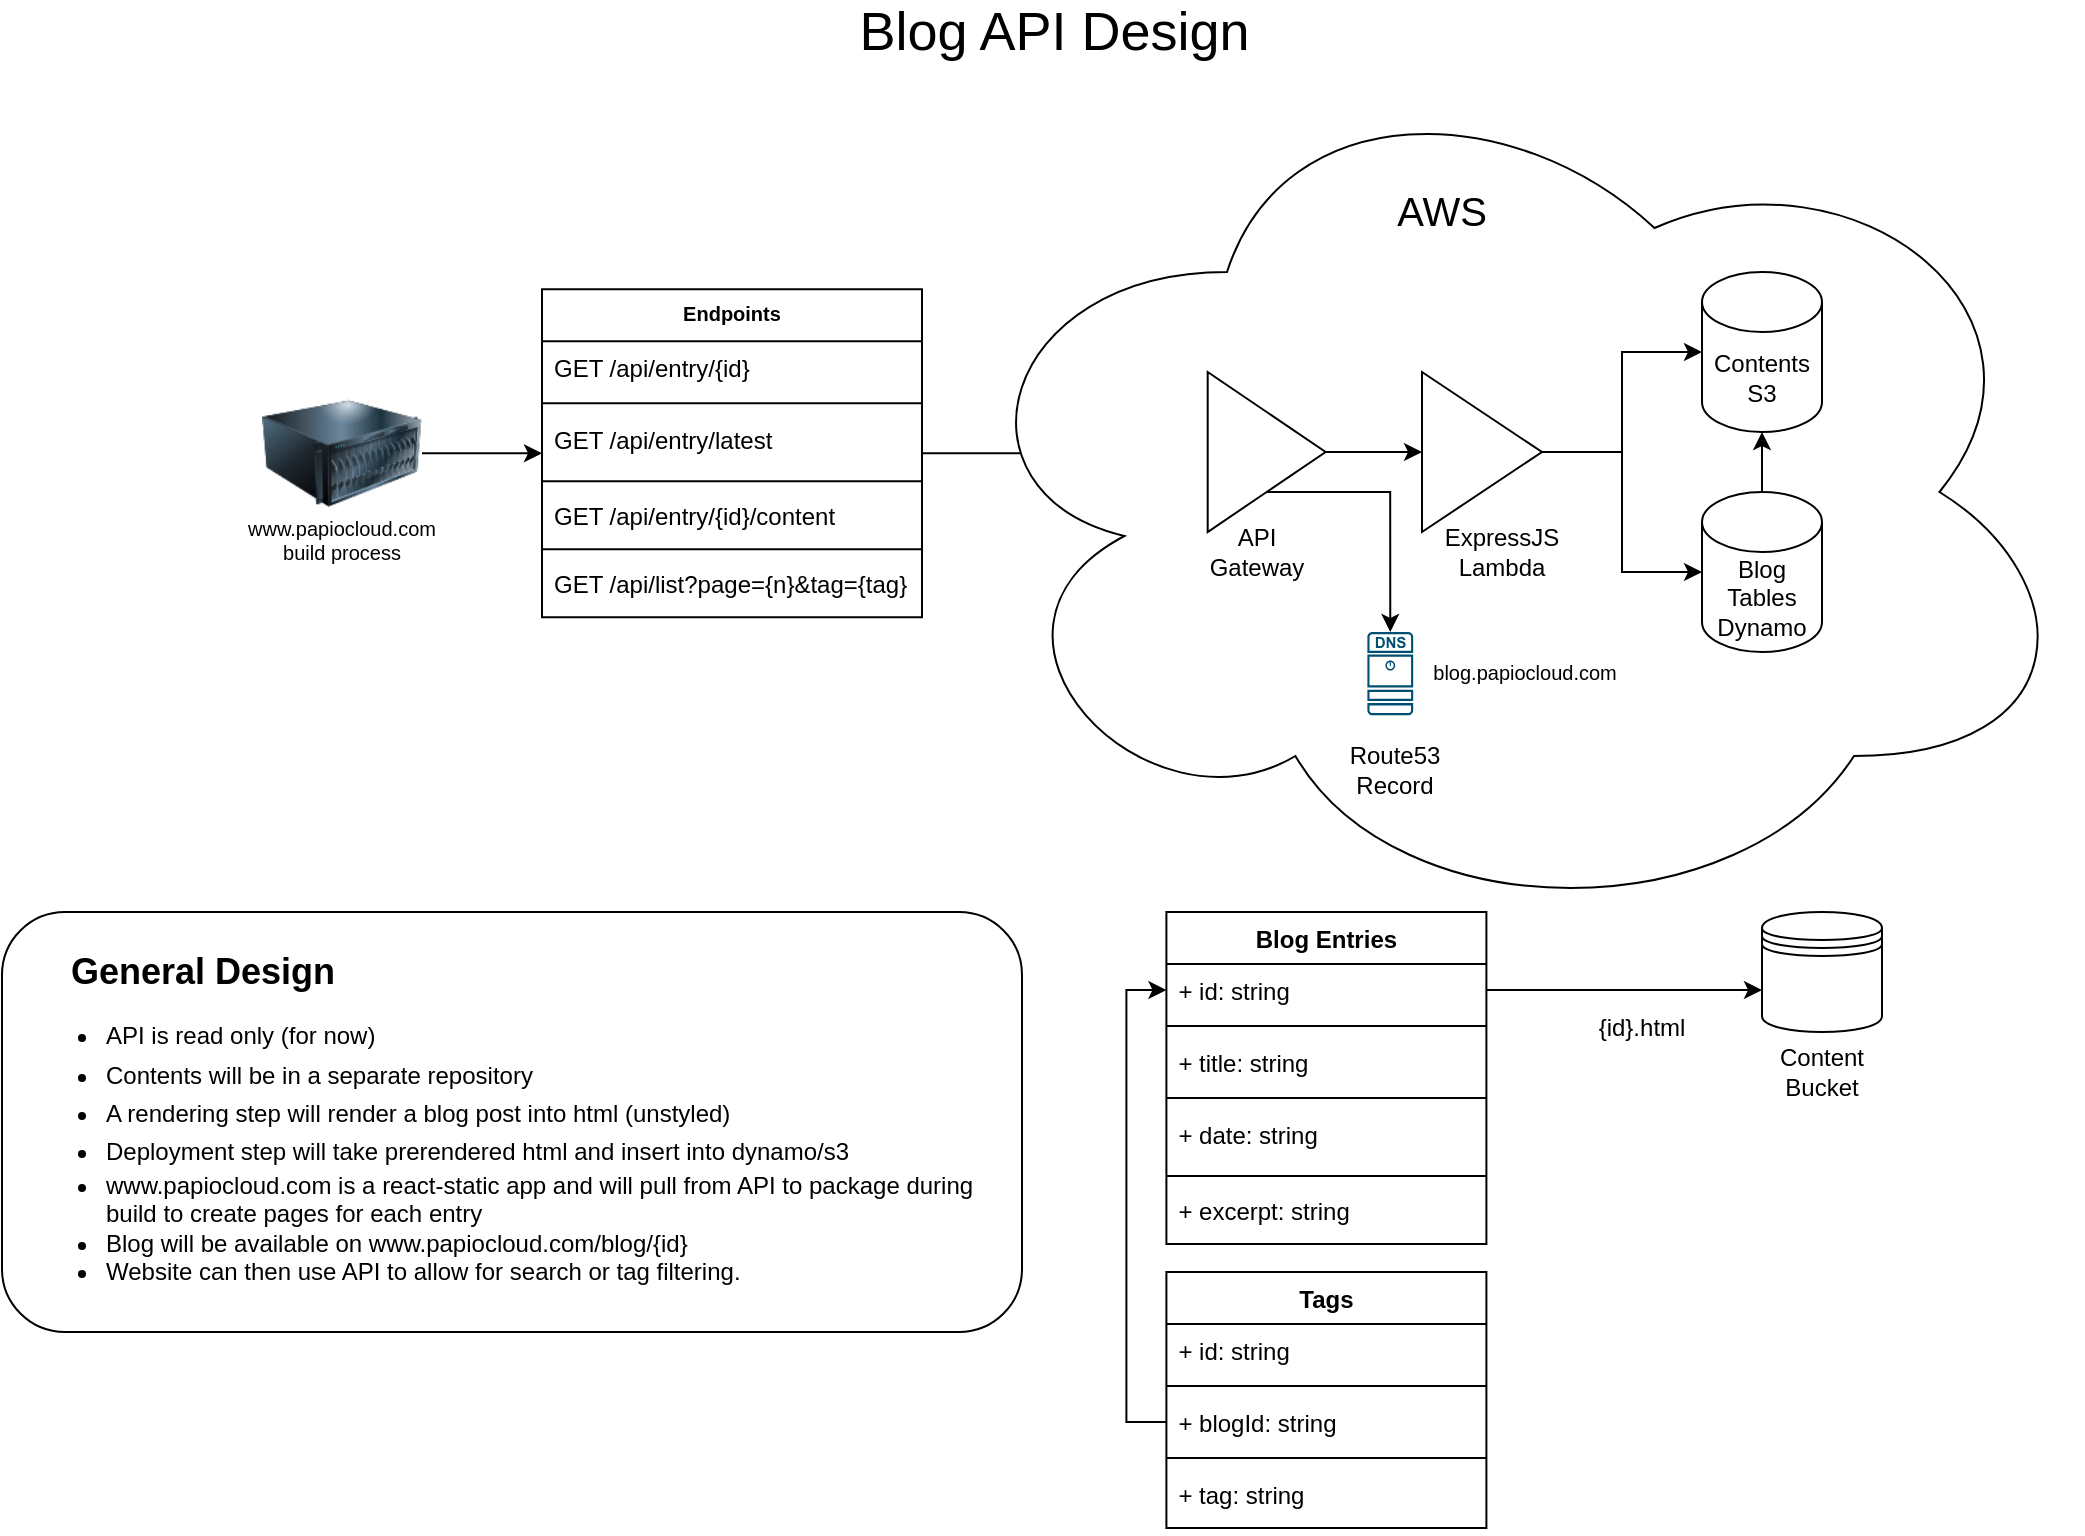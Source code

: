 <mxfile version="14.6.13" type="device"><diagram id="H3gOBLDHYT3e2GmPIiFR" name="Page-1"><mxGraphModel dx="1106" dy="1003" grid="1" gridSize="10" guides="1" tooltips="1" connect="1" arrows="1" fold="1" page="1" pageScale="1" pageWidth="1100" pageHeight="850" math="0" shadow="0"><root><mxCell id="0"/><mxCell id="1" parent="0"/><mxCell id="1vNg-IgSrtvpcGzacLGx-53" style="edgeStyle=orthogonalEdgeStyle;rounded=0;orthogonalLoop=1;jettySize=auto;html=1;entryX=0;entryY=0.5;entryDx=0;entryDy=0;fontSize=10;" parent="1" source="1vNg-IgSrtvpcGzacLGx-43" target="1vNg-IgSrtvpcGzacLGx-17" edge="1"><mxGeometry relative="1" as="geometry"/></mxCell><mxCell id="1vNg-IgSrtvpcGzacLGx-61" value="" style="group" parent="1" vertex="1" connectable="0"><mxGeometry x="180" y="198.62" width="300" height="164" as="geometry"/></mxCell><mxCell id="1vNg-IgSrtvpcGzacLGx-43" value="Endpoints" style="swimlane;fontStyle=1;align=center;verticalAlign=top;childLayout=stackLayout;horizontal=1;startSize=26;horizontalStack=0;resizeParent=1;resizeParentMax=0;resizeLast=0;collapsible=1;marginBottom=0;fontSize=10;" parent="1vNg-IgSrtvpcGzacLGx-61" vertex="1"><mxGeometry x="110" width="190" height="164" as="geometry"/></mxCell><mxCell id="1vNg-IgSrtvpcGzacLGx-44" value="GET /api/entry/{id}" style="text;strokeColor=none;fillColor=none;align=left;verticalAlign=top;spacingLeft=4;spacingRight=4;overflow=hidden;rotatable=0;points=[[0,0.5],[1,0.5]];portConstraint=eastwest;opacity=0;" parent="1vNg-IgSrtvpcGzacLGx-43" vertex="1"><mxGeometry y="26" width="190" height="26" as="geometry"/></mxCell><mxCell id="1vNg-IgSrtvpcGzacLGx-60" value="" style="line;strokeWidth=1;rotatable=0;dashed=0;labelPosition=right;align=left;verticalAlign=middle;spacingTop=0;spacingLeft=6;points=[];portConstraint=eastwest;fontSize=10;" parent="1vNg-IgSrtvpcGzacLGx-43" vertex="1"><mxGeometry y="52" width="190" height="10" as="geometry"/></mxCell><mxCell id="1vNg-IgSrtvpcGzacLGx-59" value="GET /api/entry/latest" style="text;strokeColor=none;fillColor=none;spacingLeft=4;spacingRight=4;overflow=hidden;rotatable=0;points=[[0,0.5],[1,0.5]];portConstraint=eastwest;fontSize=12;align=left;opacity=0;" parent="1vNg-IgSrtvpcGzacLGx-43" vertex="1"><mxGeometry y="62" width="190" height="30" as="geometry"/></mxCell><mxCell id="1vNg-IgSrtvpcGzacLGx-45" value="" style="line;strokeWidth=1;fillColor=none;align=left;verticalAlign=middle;spacingTop=-1;spacingLeft=3;spacingRight=3;rotatable=0;labelPosition=right;points=[];portConstraint=eastwest;" parent="1vNg-IgSrtvpcGzacLGx-43" vertex="1"><mxGeometry y="92" width="190" height="8" as="geometry"/></mxCell><mxCell id="1vNg-IgSrtvpcGzacLGx-46" value="GET /api/entry/{id}/content" style="text;strokeColor=none;fillColor=none;align=left;verticalAlign=top;spacingLeft=4;spacingRight=4;overflow=hidden;rotatable=0;points=[[0,0.5],[1,0.5]];portConstraint=eastwest;opacity=0;" parent="1vNg-IgSrtvpcGzacLGx-43" vertex="1"><mxGeometry y="100" width="190" height="26" as="geometry"/></mxCell><mxCell id="1vNg-IgSrtvpcGzacLGx-49" value="" style="line;strokeWidth=1;fillColor=none;align=left;verticalAlign=middle;spacingTop=-1;spacingLeft=3;spacingRight=3;rotatable=0;labelPosition=right;points=[];portConstraint=eastwest;fontSize=10;" parent="1vNg-IgSrtvpcGzacLGx-43" vertex="1"><mxGeometry y="126" width="190" height="8" as="geometry"/></mxCell><mxCell id="1vNg-IgSrtvpcGzacLGx-47" value="GET /api/list?page={n}&amp;tag={tag}" style="text;strokeColor=none;fillColor=none;spacingLeft=4;spacingRight=4;overflow=hidden;rotatable=0;points=[[0,0.5],[1,0.5]];portConstraint=eastwest;fontSize=12;opacity=0;" parent="1vNg-IgSrtvpcGzacLGx-43" vertex="1"><mxGeometry y="134" width="190" height="30" as="geometry"/></mxCell><mxCell id="1vNg-IgSrtvpcGzacLGx-55" style="edgeStyle=orthogonalEdgeStyle;rounded=0;orthogonalLoop=1;jettySize=auto;html=1;entryX=0;entryY=0.5;entryDx=0;entryDy=0;fontSize=10;exitX=1;exitY=0.5;exitDx=0;exitDy=0;" parent="1vNg-IgSrtvpcGzacLGx-61" source="1vNg-IgSrtvpcGzacLGx-97" target="1vNg-IgSrtvpcGzacLGx-43" edge="1"><mxGeometry relative="1" as="geometry"><mxPoint x="75.6" y="82.08" as="sourcePoint"/></mxGeometry></mxCell><mxCell id="1vNg-IgSrtvpcGzacLGx-129" value="" style="group" parent="1vNg-IgSrtvpcGzacLGx-61" vertex="1" connectable="0"><mxGeometry x="-30" y="42" width="80" height="97.38" as="geometry"/></mxCell><mxCell id="1vNg-IgSrtvpcGzacLGx-41" value="www.papiocloud.com build process" style="text;html=1;strokeColor=none;fillColor=none;align=center;verticalAlign=middle;whiteSpace=wrap;rounded=0;fontSize=10;" parent="1vNg-IgSrtvpcGzacLGx-129" vertex="1"><mxGeometry x="20" y="69.38" width="40" height="28" as="geometry"/></mxCell><mxCell id="1vNg-IgSrtvpcGzacLGx-97" value="" style="image;html=1;image=img/lib/clip_art/computers/Server_128x128.png;fontSize=12;strokeColor=#000000;align=left;" parent="1vNg-IgSrtvpcGzacLGx-129" vertex="1"><mxGeometry width="80" height="80" as="geometry"/></mxCell><mxCell id="1vNg-IgSrtvpcGzacLGx-72" value="Blog Entries" style="swimlane;fontStyle=1;align=center;verticalAlign=top;childLayout=stackLayout;horizontal=1;startSize=26;horizontalStack=0;resizeParent=1;resizeParentMax=0;resizeLast=0;collapsible=1;marginBottom=0;fontSize=12;" parent="1" vertex="1"><mxGeometry x="602.2" y="510" width="160" height="166" as="geometry"/></mxCell><mxCell id="1vNg-IgSrtvpcGzacLGx-73" value="+ id: string" style="text;strokeColor=none;fillColor=none;align=left;verticalAlign=top;spacingLeft=4;spacingRight=4;overflow=hidden;rotatable=0;points=[[0,0.5],[1,0.5]];portConstraint=eastwest;opacity=0;" parent="1vNg-IgSrtvpcGzacLGx-72" vertex="1"><mxGeometry y="26" width="160" height="26" as="geometry"/></mxCell><mxCell id="1vNg-IgSrtvpcGzacLGx-74" value="" style="line;strokeWidth=1;rotatable=0;dashed=0;labelPosition=right;align=left;verticalAlign=middle;spacingTop=0;spacingLeft=6;points=[];portConstraint=eastwest;fontSize=10;" parent="1vNg-IgSrtvpcGzacLGx-72" vertex="1"><mxGeometry y="52" width="160" height="10" as="geometry"/></mxCell><mxCell id="1vNg-IgSrtvpcGzacLGx-80" value="+ title: string" style="text;strokeColor=none;fillColor=none;align=left;verticalAlign=top;spacingLeft=4;spacingRight=4;overflow=hidden;rotatable=0;points=[[0,0.5],[1,0.5]];portConstraint=eastwest;fontSize=12;opacity=0;" parent="1vNg-IgSrtvpcGzacLGx-72" vertex="1"><mxGeometry y="62" width="160" height="26" as="geometry"/></mxCell><mxCell id="1vNg-IgSrtvpcGzacLGx-82" value="" style="line;strokeWidth=1;rotatable=0;dashed=0;labelPosition=right;align=left;verticalAlign=middle;spacingTop=0;spacingLeft=6;points=[];portConstraint=eastwest;fontSize=12;" parent="1vNg-IgSrtvpcGzacLGx-72" vertex="1"><mxGeometry y="88" width="160" height="10" as="geometry"/></mxCell><mxCell id="1vNg-IgSrtvpcGzacLGx-75" value="+ date: string" style="text;strokeColor=none;fillColor=none;spacingLeft=4;spacingRight=4;overflow=hidden;rotatable=0;points=[[0,0.5],[1,0.5]];portConstraint=eastwest;fontSize=12;align=left;opacity=0;" parent="1vNg-IgSrtvpcGzacLGx-72" vertex="1"><mxGeometry y="98" width="160" height="30" as="geometry"/></mxCell><mxCell id="1vNg-IgSrtvpcGzacLGx-78" value="" style="line;strokeWidth=1;fillColor=none;align=left;verticalAlign=middle;spacingTop=-1;spacingLeft=3;spacingRight=3;rotatable=0;labelPosition=right;points=[];portConstraint=eastwest;fontSize=10;" parent="1vNg-IgSrtvpcGzacLGx-72" vertex="1"><mxGeometry y="128" width="160" height="8" as="geometry"/></mxCell><mxCell id="1vNg-IgSrtvpcGzacLGx-79" value="+ excerpt: string" style="text;strokeColor=none;fillColor=none;spacingLeft=4;spacingRight=4;overflow=hidden;rotatable=0;points=[[0,0.5],[1,0.5]];portConstraint=eastwest;fontSize=12;opacity=0;" parent="1vNg-IgSrtvpcGzacLGx-72" vertex="1"><mxGeometry y="136" width="160" height="30" as="geometry"/></mxCell><mxCell id="1vNg-IgSrtvpcGzacLGx-86" value="" style="group" parent="1" vertex="1" connectable="0"><mxGeometry x="490" y="80" width="570" height="440" as="geometry"/></mxCell><mxCell id="1vNg-IgSrtvpcGzacLGx-5" value="" style="ellipse;shape=cloud;whiteSpace=wrap;html=1;" parent="1vNg-IgSrtvpcGzacLGx-86" vertex="1"><mxGeometry width="570" height="440" as="geometry"/></mxCell><mxCell id="1vNg-IgSrtvpcGzacLGx-3" value="Blog&lt;br&gt;Tables&lt;br&gt;Dynamo" style="shape=cylinder3;whiteSpace=wrap;html=1;boundedLbl=1;backgroundOutline=1;size=15;" parent="1vNg-IgSrtvpcGzacLGx-86" vertex="1"><mxGeometry x="380" y="220" width="60" height="80" as="geometry"/></mxCell><mxCell id="1vNg-IgSrtvpcGzacLGx-4" value="Contents&lt;br&gt;S3" style="shape=cylinder3;whiteSpace=wrap;html=1;boundedLbl=1;backgroundOutline=1;size=15;" parent="1vNg-IgSrtvpcGzacLGx-86" vertex="1"><mxGeometry x="380" y="110" width="60" height="80" as="geometry"/></mxCell><mxCell id="1vNg-IgSrtvpcGzacLGx-10" value="" style="endArrow=classic;html=1;entryX=0.5;entryY=1;entryDx=0;entryDy=0;entryPerimeter=0;" parent="1vNg-IgSrtvpcGzacLGx-86" target="1vNg-IgSrtvpcGzacLGx-4" edge="1"><mxGeometry width="50" height="50" relative="1" as="geometry"><mxPoint x="410" y="220" as="sourcePoint"/><mxPoint x="350" y="420" as="targetPoint"/></mxGeometry></mxCell><mxCell id="1vNg-IgSrtvpcGzacLGx-25" value="" style="group" parent="1vNg-IgSrtvpcGzacLGx-86" vertex="1" connectable="0"><mxGeometry x="240" y="160" width="75" height="100" as="geometry"/></mxCell><mxCell id="1vNg-IgSrtvpcGzacLGx-18" value="" style="triangle;whiteSpace=wrap;html=1;" parent="1vNg-IgSrtvpcGzacLGx-25" vertex="1"><mxGeometry width="60" height="80" as="geometry"/></mxCell><mxCell id="1vNg-IgSrtvpcGzacLGx-23" value="ExpressJS Lambda" style="text;html=1;strokeColor=none;fillColor=none;align=center;verticalAlign=middle;whiteSpace=wrap;rounded=0;" parent="1vNg-IgSrtvpcGzacLGx-25" vertex="1"><mxGeometry x="5" y="80" width="70" height="20" as="geometry"/></mxCell><mxCell id="1vNg-IgSrtvpcGzacLGx-26" style="edgeStyle=orthogonalEdgeStyle;rounded=0;orthogonalLoop=1;jettySize=auto;html=1;exitX=1;exitY=0.5;exitDx=0;exitDy=0;entryX=0;entryY=0.5;entryDx=0;entryDy=0;" parent="1vNg-IgSrtvpcGzacLGx-86" source="1vNg-IgSrtvpcGzacLGx-17" target="1vNg-IgSrtvpcGzacLGx-18" edge="1"><mxGeometry relative="1" as="geometry"/></mxCell><mxCell id="1vNg-IgSrtvpcGzacLGx-27" style="edgeStyle=orthogonalEdgeStyle;rounded=0;orthogonalLoop=1;jettySize=auto;html=1;" parent="1vNg-IgSrtvpcGzacLGx-86" source="1vNg-IgSrtvpcGzacLGx-18" target="1vNg-IgSrtvpcGzacLGx-4" edge="1"><mxGeometry relative="1" as="geometry"/></mxCell><mxCell id="1vNg-IgSrtvpcGzacLGx-28" style="edgeStyle=orthogonalEdgeStyle;rounded=0;orthogonalLoop=1;jettySize=auto;html=1;" parent="1vNg-IgSrtvpcGzacLGx-86" source="1vNg-IgSrtvpcGzacLGx-18" target="1vNg-IgSrtvpcGzacLGx-3" edge="1"><mxGeometry relative="1" as="geometry"/></mxCell><mxCell id="1vNg-IgSrtvpcGzacLGx-11" value="&lt;font style=&quot;font-size: 20px&quot;&gt;AWS&lt;/font&gt;" style="text;html=1;strokeColor=none;fillColor=none;align=center;verticalAlign=middle;whiteSpace=wrap;rounded=0;" parent="1vNg-IgSrtvpcGzacLGx-86" vertex="1"><mxGeometry x="226.6" y="60.606" width="45.6" height="36.364" as="geometry"/></mxCell><mxCell id="1vNg-IgSrtvpcGzacLGx-22" value="" style="group" parent="1vNg-IgSrtvpcGzacLGx-86" vertex="1" connectable="0"><mxGeometry x="123.017" y="160" width="68.793" height="100" as="geometry"/></mxCell><mxCell id="1vNg-IgSrtvpcGzacLGx-17" value="" style="triangle;whiteSpace=wrap;html=1;" parent="1vNg-IgSrtvpcGzacLGx-22" vertex="1"><mxGeometry x="9.828" width="58.966" height="80" as="geometry"/></mxCell><mxCell id="1vNg-IgSrtvpcGzacLGx-19" value="API Gateway" style="text;html=1;strokeColor=none;fillColor=none;align=center;verticalAlign=middle;whiteSpace=wrap;rounded=0;" parent="1vNg-IgSrtvpcGzacLGx-22" vertex="1"><mxGeometry y="80" width="68.793" height="20" as="geometry"/></mxCell><mxCell id="1vNg-IgSrtvpcGzacLGx-35" style="edgeStyle=orthogonalEdgeStyle;rounded=0;orthogonalLoop=1;jettySize=auto;html=1;exitX=0.5;exitY=1;exitDx=0;exitDy=0;entryX=0.5;entryY=0;entryDx=0;entryDy=0;entryPerimeter=0;" parent="1vNg-IgSrtvpcGzacLGx-86" source="1vNg-IgSrtvpcGzacLGx-17" target="1vNg-IgSrtvpcGzacLGx-29" edge="1"><mxGeometry x="10" as="geometry"/></mxCell><mxCell id="1vNg-IgSrtvpcGzacLGx-37" value="" style="group" parent="1vNg-IgSrtvpcGzacLGx-86" vertex="1" connectable="0"><mxGeometry x="206.552" y="290" width="104.959" height="79" as="geometry"/></mxCell><mxCell id="1vNg-IgSrtvpcGzacLGx-32" value="" style="group" parent="1vNg-IgSrtvpcGzacLGx-37" vertex="1" connectable="0"><mxGeometry width="39.31" height="79" as="geometry"/></mxCell><mxCell id="1vNg-IgSrtvpcGzacLGx-29" value="" style="points=[[0.015,0.015,0],[0.985,0.015,0],[0.985,0.985,0],[0.015,0.985,0],[0.25,0,0],[0.5,0,0],[0.75,0,0],[1,0.25,0],[1,0.5,0],[1,0.75,0],[0.75,1,0],[0.5,1,0],[0.25,1,0],[0,0.75,0],[0,0.5,0],[0,0.25,0]];verticalLabelPosition=bottom;html=1;verticalAlign=top;aspect=fixed;align=center;pointerEvents=1;shape=mxgraph.cisco19.dns_server;fillColor=#005073;strokeColor=none;" parent="1vNg-IgSrtvpcGzacLGx-32" vertex="1"><mxGeometry x="6.142" width="22.894" height="41.626" as="geometry"/></mxCell><mxCell id="1vNg-IgSrtvpcGzacLGx-30" value="Route53 Record" style="text;html=1;strokeColor=none;fillColor=none;align=center;verticalAlign=middle;whiteSpace=wrap;rounded=0;" parent="1vNg-IgSrtvpcGzacLGx-32" vertex="1"><mxGeometry y="59" width="39.31" height="20" as="geometry"/></mxCell><mxCell id="1vNg-IgSrtvpcGzacLGx-36" value="blog.papiocloud.com" style="text;html=1;strokeColor=none;fillColor=none;align=center;verticalAlign=middle;whiteSpace=wrap;rounded=0;fontSize=10;" parent="1vNg-IgSrtvpcGzacLGx-37" vertex="1"><mxGeometry x="65.648" y="10" width="39.31" height="20" as="geometry"/></mxCell><mxCell id="1vNg-IgSrtvpcGzacLGx-88" value="" style="group" parent="1" vertex="1" connectable="0"><mxGeometry x="890" y="500" width="80" height="115" as="geometry"/></mxCell><mxCell id="1vNg-IgSrtvpcGzacLGx-85" value="Content Bucket" style="text;html=1;strokeColor=none;fillColor=none;align=center;verticalAlign=middle;whiteSpace=wrap;rounded=0;fontSize=12;" parent="1vNg-IgSrtvpcGzacLGx-88" vertex="1"><mxGeometry x="20" y="80" width="40" height="20" as="geometry"/></mxCell><mxCell id="1vNg-IgSrtvpcGzacLGx-130" value="" style="shape=datastore;whiteSpace=wrap;html=1;fontSize=18;strokeColor=#000000;align=left;" parent="1vNg-IgSrtvpcGzacLGx-88" vertex="1"><mxGeometry x="10" y="10" width="60" height="60" as="geometry"/></mxCell><mxCell id="1vNg-IgSrtvpcGzacLGx-94" value="{id}.html" style="text;html=1;strokeColor=none;fillColor=none;align=center;verticalAlign=middle;whiteSpace=wrap;rounded=0;fontSize=12;" parent="1" vertex="1"><mxGeometry x="820" y="557.5" width="40" height="20" as="geometry"/></mxCell><mxCell id="1vNg-IgSrtvpcGzacLGx-95" value="Blog API Design&amp;nbsp;" style="text;html=1;strokeColor=none;fillColor=none;align=center;verticalAlign=middle;whiteSpace=wrap;rounded=0;fontSize=27;" parent="1" vertex="1"><mxGeometry x="445" y="60" width="210" height="20" as="geometry"/></mxCell><mxCell id="1vNg-IgSrtvpcGzacLGx-100" value="" style="group" parent="1" vertex="1" connectable="0"><mxGeometry x="20" y="510" width="510" height="210" as="geometry"/></mxCell><mxCell id="1vNg-IgSrtvpcGzacLGx-98" value="" style="rounded=1;whiteSpace=wrap;html=1;fontSize=12;strokeColor=#000000;align=left;" parent="1vNg-IgSrtvpcGzacLGx-100" vertex="1"><mxGeometry width="510" height="210" as="geometry"/></mxCell><mxCell id="1vNg-IgSrtvpcGzacLGx-96" value="&lt;ul style=&quot;line-height: 160%&quot;&gt;&lt;li&gt;API is read only (for now)&lt;/li&gt;&lt;li&gt;Contents will be in a separate repository&lt;/li&gt;&lt;li&gt;A rendering step will render a blog post into html (unstyled)&lt;/li&gt;&lt;li&gt;Deployment step will take prerendered html and insert into dynamo/s3&lt;/li&gt;&lt;li style=&quot;line-height: 120%&quot;&gt;www.papiocloud.com is a react-static app and will pull from API to package during build to create pages for each entry&lt;/li&gt;&lt;li style=&quot;line-height: 120%&quot;&gt;Blog will be available on www.papiocloud.com/blog/{id}&lt;/li&gt;&lt;li style=&quot;line-height: 120%&quot;&gt;Website can then use API to allow for search or tag filtering.&amp;nbsp;&lt;/li&gt;&lt;/ul&gt;" style="text;html=1;strokeColor=none;fillColor=none;align=left;verticalAlign=middle;whiteSpace=wrap;rounded=0;fontSize=12;" parent="1vNg-IgSrtvpcGzacLGx-100" vertex="1"><mxGeometry x="10" y="60" width="480" height="120" as="geometry"/></mxCell><mxCell id="1vNg-IgSrtvpcGzacLGx-99" value="General Design" style="text;strokeColor=none;fillColor=none;html=1;fontSize=18;fontStyle=1;verticalAlign=middle;align=center;" parent="1vNg-IgSrtvpcGzacLGx-100" vertex="1"><mxGeometry x="50" y="10" width="100" height="40" as="geometry"/></mxCell><mxCell id="1vNg-IgSrtvpcGzacLGx-117" value="Tags" style="swimlane;fontStyle=1;align=center;verticalAlign=top;childLayout=stackLayout;horizontal=1;startSize=26;horizontalStack=0;resizeParent=1;resizeParentMax=0;resizeLast=0;collapsible=1;marginBottom=0;fontSize=12;" parent="1" vertex="1"><mxGeometry x="602.2" y="690" width="160" height="128" as="geometry"/></mxCell><mxCell id="1vNg-IgSrtvpcGzacLGx-118" value="+ id: string" style="text;strokeColor=none;fillColor=none;align=left;verticalAlign=top;spacingLeft=4;spacingRight=4;overflow=hidden;rotatable=0;points=[[0,0.5],[1,0.5]];portConstraint=eastwest;opacity=0;" parent="1vNg-IgSrtvpcGzacLGx-117" vertex="1"><mxGeometry y="26" width="160" height="26" as="geometry"/></mxCell><mxCell id="1vNg-IgSrtvpcGzacLGx-119" value="" style="line;strokeWidth=1;rotatable=0;dashed=0;labelPosition=right;align=left;verticalAlign=middle;spacingTop=0;spacingLeft=6;points=[];portConstraint=eastwest;fontSize=10;" parent="1vNg-IgSrtvpcGzacLGx-117" vertex="1"><mxGeometry y="52" width="160" height="10" as="geometry"/></mxCell><mxCell id="1vNg-IgSrtvpcGzacLGx-120" value="+ blogId: string" style="text;strokeColor=none;fillColor=none;align=left;verticalAlign=top;spacingLeft=4;spacingRight=4;overflow=hidden;rotatable=0;points=[[0,0.5],[1,0.5]];portConstraint=eastwest;fontSize=12;opacity=0;" parent="1vNg-IgSrtvpcGzacLGx-117" vertex="1"><mxGeometry y="62" width="160" height="26" as="geometry"/></mxCell><mxCell id="1vNg-IgSrtvpcGzacLGx-121" value="" style="line;strokeWidth=1;rotatable=0;dashed=0;labelPosition=right;align=left;verticalAlign=middle;spacingTop=0;spacingLeft=6;points=[];portConstraint=eastwest;fontSize=12;" parent="1vNg-IgSrtvpcGzacLGx-117" vertex="1"><mxGeometry y="88" width="160" height="10" as="geometry"/></mxCell><mxCell id="1vNg-IgSrtvpcGzacLGx-122" value="+ tag: string" style="text;strokeColor=none;fillColor=none;spacingLeft=4;spacingRight=4;overflow=hidden;rotatable=0;points=[[0,0.5],[1,0.5]];portConstraint=eastwest;fontSize=12;align=left;opacity=0;" parent="1vNg-IgSrtvpcGzacLGx-117" vertex="1"><mxGeometry y="98" width="160" height="30" as="geometry"/></mxCell><mxCell id="1vNg-IgSrtvpcGzacLGx-128" style="edgeStyle=orthogonalEdgeStyle;rounded=0;orthogonalLoop=1;jettySize=auto;html=1;exitX=0;exitY=0.5;exitDx=0;exitDy=0;entryX=0;entryY=0.5;entryDx=0;entryDy=0;fontSize=18;" parent="1" source="1vNg-IgSrtvpcGzacLGx-120" target="1vNg-IgSrtvpcGzacLGx-73" edge="1"><mxGeometry relative="1" as="geometry"/></mxCell><mxCell id="1vNg-IgSrtvpcGzacLGx-132" style="edgeStyle=orthogonalEdgeStyle;rounded=0;orthogonalLoop=1;jettySize=auto;html=1;fontSize=18;" parent="1" source="1vNg-IgSrtvpcGzacLGx-73" edge="1"><mxGeometry relative="1" as="geometry"><mxPoint x="900" y="549" as="targetPoint"/></mxGeometry></mxCell></root></mxGraphModel></diagram></mxfile>